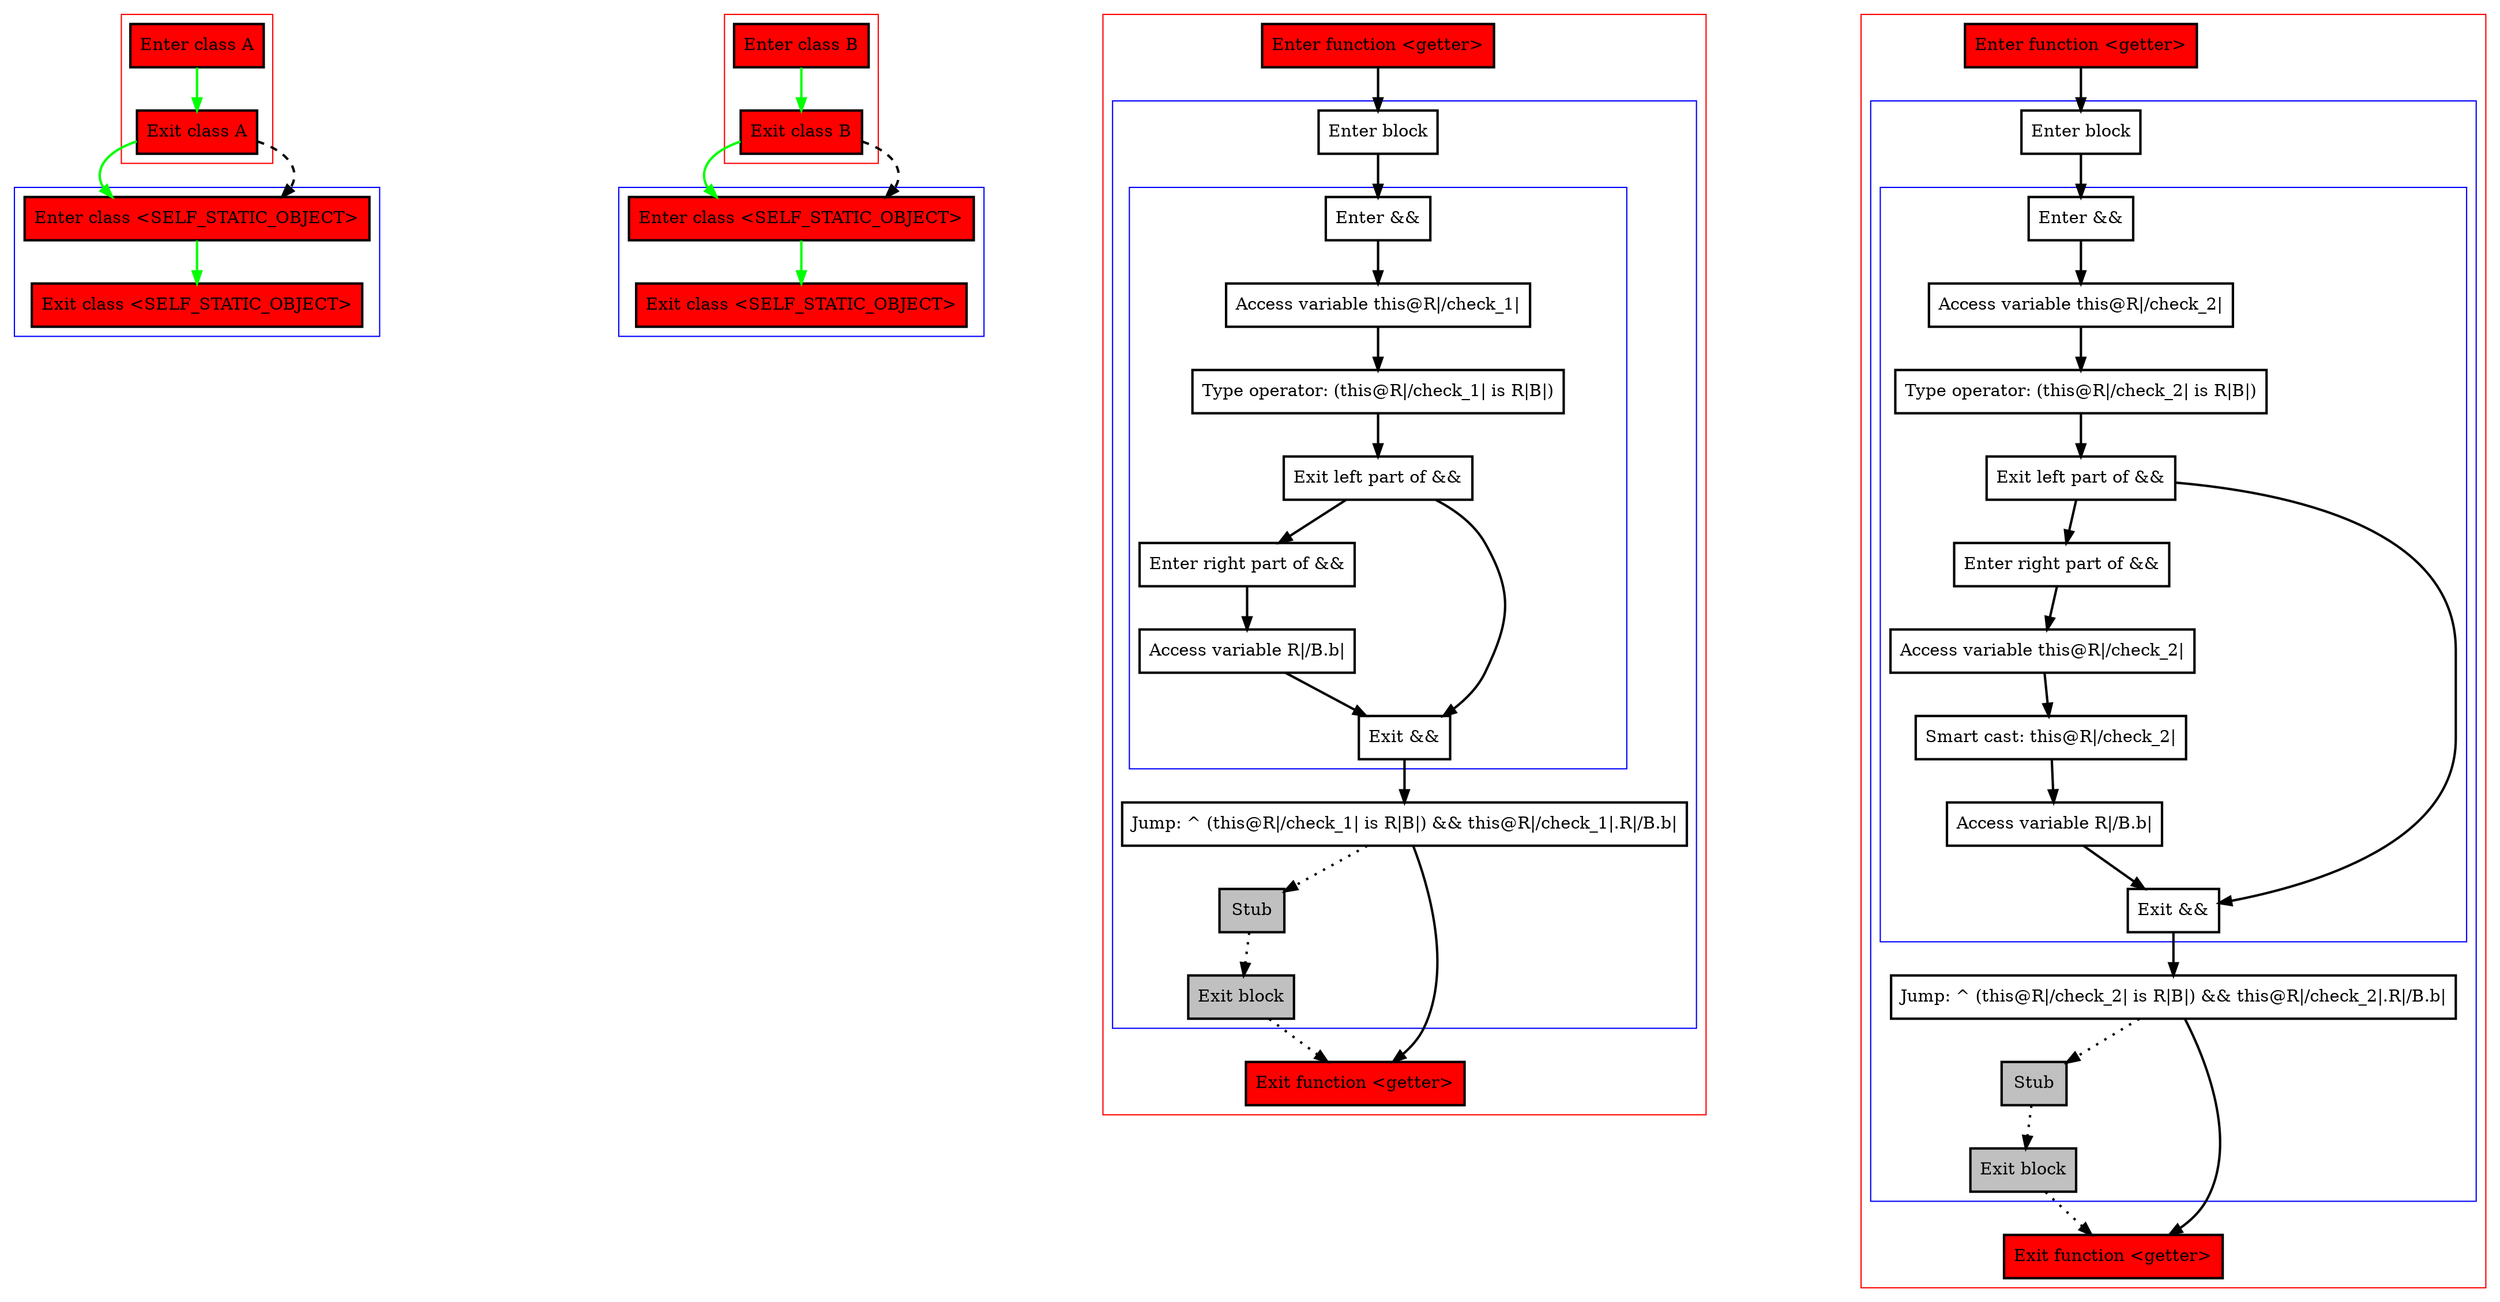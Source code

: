 digraph thisOfExtensionProperty_kt {
    graph [nodesep=3]
    node [shape=box penwidth=2]
    edge [penwidth=2]

    subgraph cluster_0 {
        color=red
        0 [label="Enter class A" style="filled" fillcolor=red];
        1 [label="Exit class A" style="filled" fillcolor=red];
    }
    subgraph cluster_1 {
        color=blue
        2 [label="Enter class <SELF_STATIC_OBJECT>" style="filled" fillcolor=red];
        3 [label="Exit class <SELF_STATIC_OBJECT>" style="filled" fillcolor=red];
    }
    0 -> {1} [color=green];
    1 -> {2} [color=green];
    1 -> {2} [style=dashed];
    2 -> {3} [color=green];

    subgraph cluster_2 {
        color=red
        4 [label="Enter class B" style="filled" fillcolor=red];
        5 [label="Exit class B" style="filled" fillcolor=red];
    }
    subgraph cluster_3 {
        color=blue
        6 [label="Enter class <SELF_STATIC_OBJECT>" style="filled" fillcolor=red];
        7 [label="Exit class <SELF_STATIC_OBJECT>" style="filled" fillcolor=red];
    }
    4 -> {5} [color=green];
    5 -> {6} [color=green];
    5 -> {6} [style=dashed];
    6 -> {7} [color=green];

    subgraph cluster_4 {
        color=red
        8 [label="Enter function <getter>" style="filled" fillcolor=red];
        subgraph cluster_5 {
            color=blue
            9 [label="Enter block"];
            subgraph cluster_6 {
                color=blue
                10 [label="Enter &&"];
                11 [label="Access variable this@R|/check_1|"];
                12 [label="Type operator: (this@R|/check_1| is R|B|)"];
                13 [label="Exit left part of &&"];
                14 [label="Enter right part of &&"];
                15 [label="Access variable R|/B.b|"];
                16 [label="Exit &&"];
            }
            17 [label="Jump: ^ (this@R|/check_1| is R|B|) && this@R|/check_1|.R|/B.b|"];
            18 [label="Stub" style="filled" fillcolor=gray];
            19 [label="Exit block" style="filled" fillcolor=gray];
        }
        20 [label="Exit function <getter>" style="filled" fillcolor=red];
    }
    8 -> {9};
    9 -> {10};
    10 -> {11};
    11 -> {12};
    12 -> {13};
    13 -> {14 16};
    14 -> {15};
    15 -> {16};
    16 -> {17};
    17 -> {20};
    17 -> {18} [style=dotted];
    18 -> {19} [style=dotted];
    19 -> {20} [style=dotted];

    subgraph cluster_7 {
        color=red
        21 [label="Enter function <getter>" style="filled" fillcolor=red];
        subgraph cluster_8 {
            color=blue
            22 [label="Enter block"];
            subgraph cluster_9 {
                color=blue
                23 [label="Enter &&"];
                24 [label="Access variable this@R|/check_2|"];
                25 [label="Type operator: (this@R|/check_2| is R|B|)"];
                26 [label="Exit left part of &&"];
                27 [label="Enter right part of &&"];
                28 [label="Access variable this@R|/check_2|"];
                29 [label="Smart cast: this@R|/check_2|"];
                30 [label="Access variable R|/B.b|"];
                31 [label="Exit &&"];
            }
            32 [label="Jump: ^ (this@R|/check_2| is R|B|) && this@R|/check_2|.R|/B.b|"];
            33 [label="Stub" style="filled" fillcolor=gray];
            34 [label="Exit block" style="filled" fillcolor=gray];
        }
        35 [label="Exit function <getter>" style="filled" fillcolor=red];
    }
    21 -> {22};
    22 -> {23};
    23 -> {24};
    24 -> {25};
    25 -> {26};
    26 -> {27 31};
    27 -> {28};
    28 -> {29};
    29 -> {30};
    30 -> {31};
    31 -> {32};
    32 -> {35};
    32 -> {33} [style=dotted];
    33 -> {34} [style=dotted];
    34 -> {35} [style=dotted];

}
